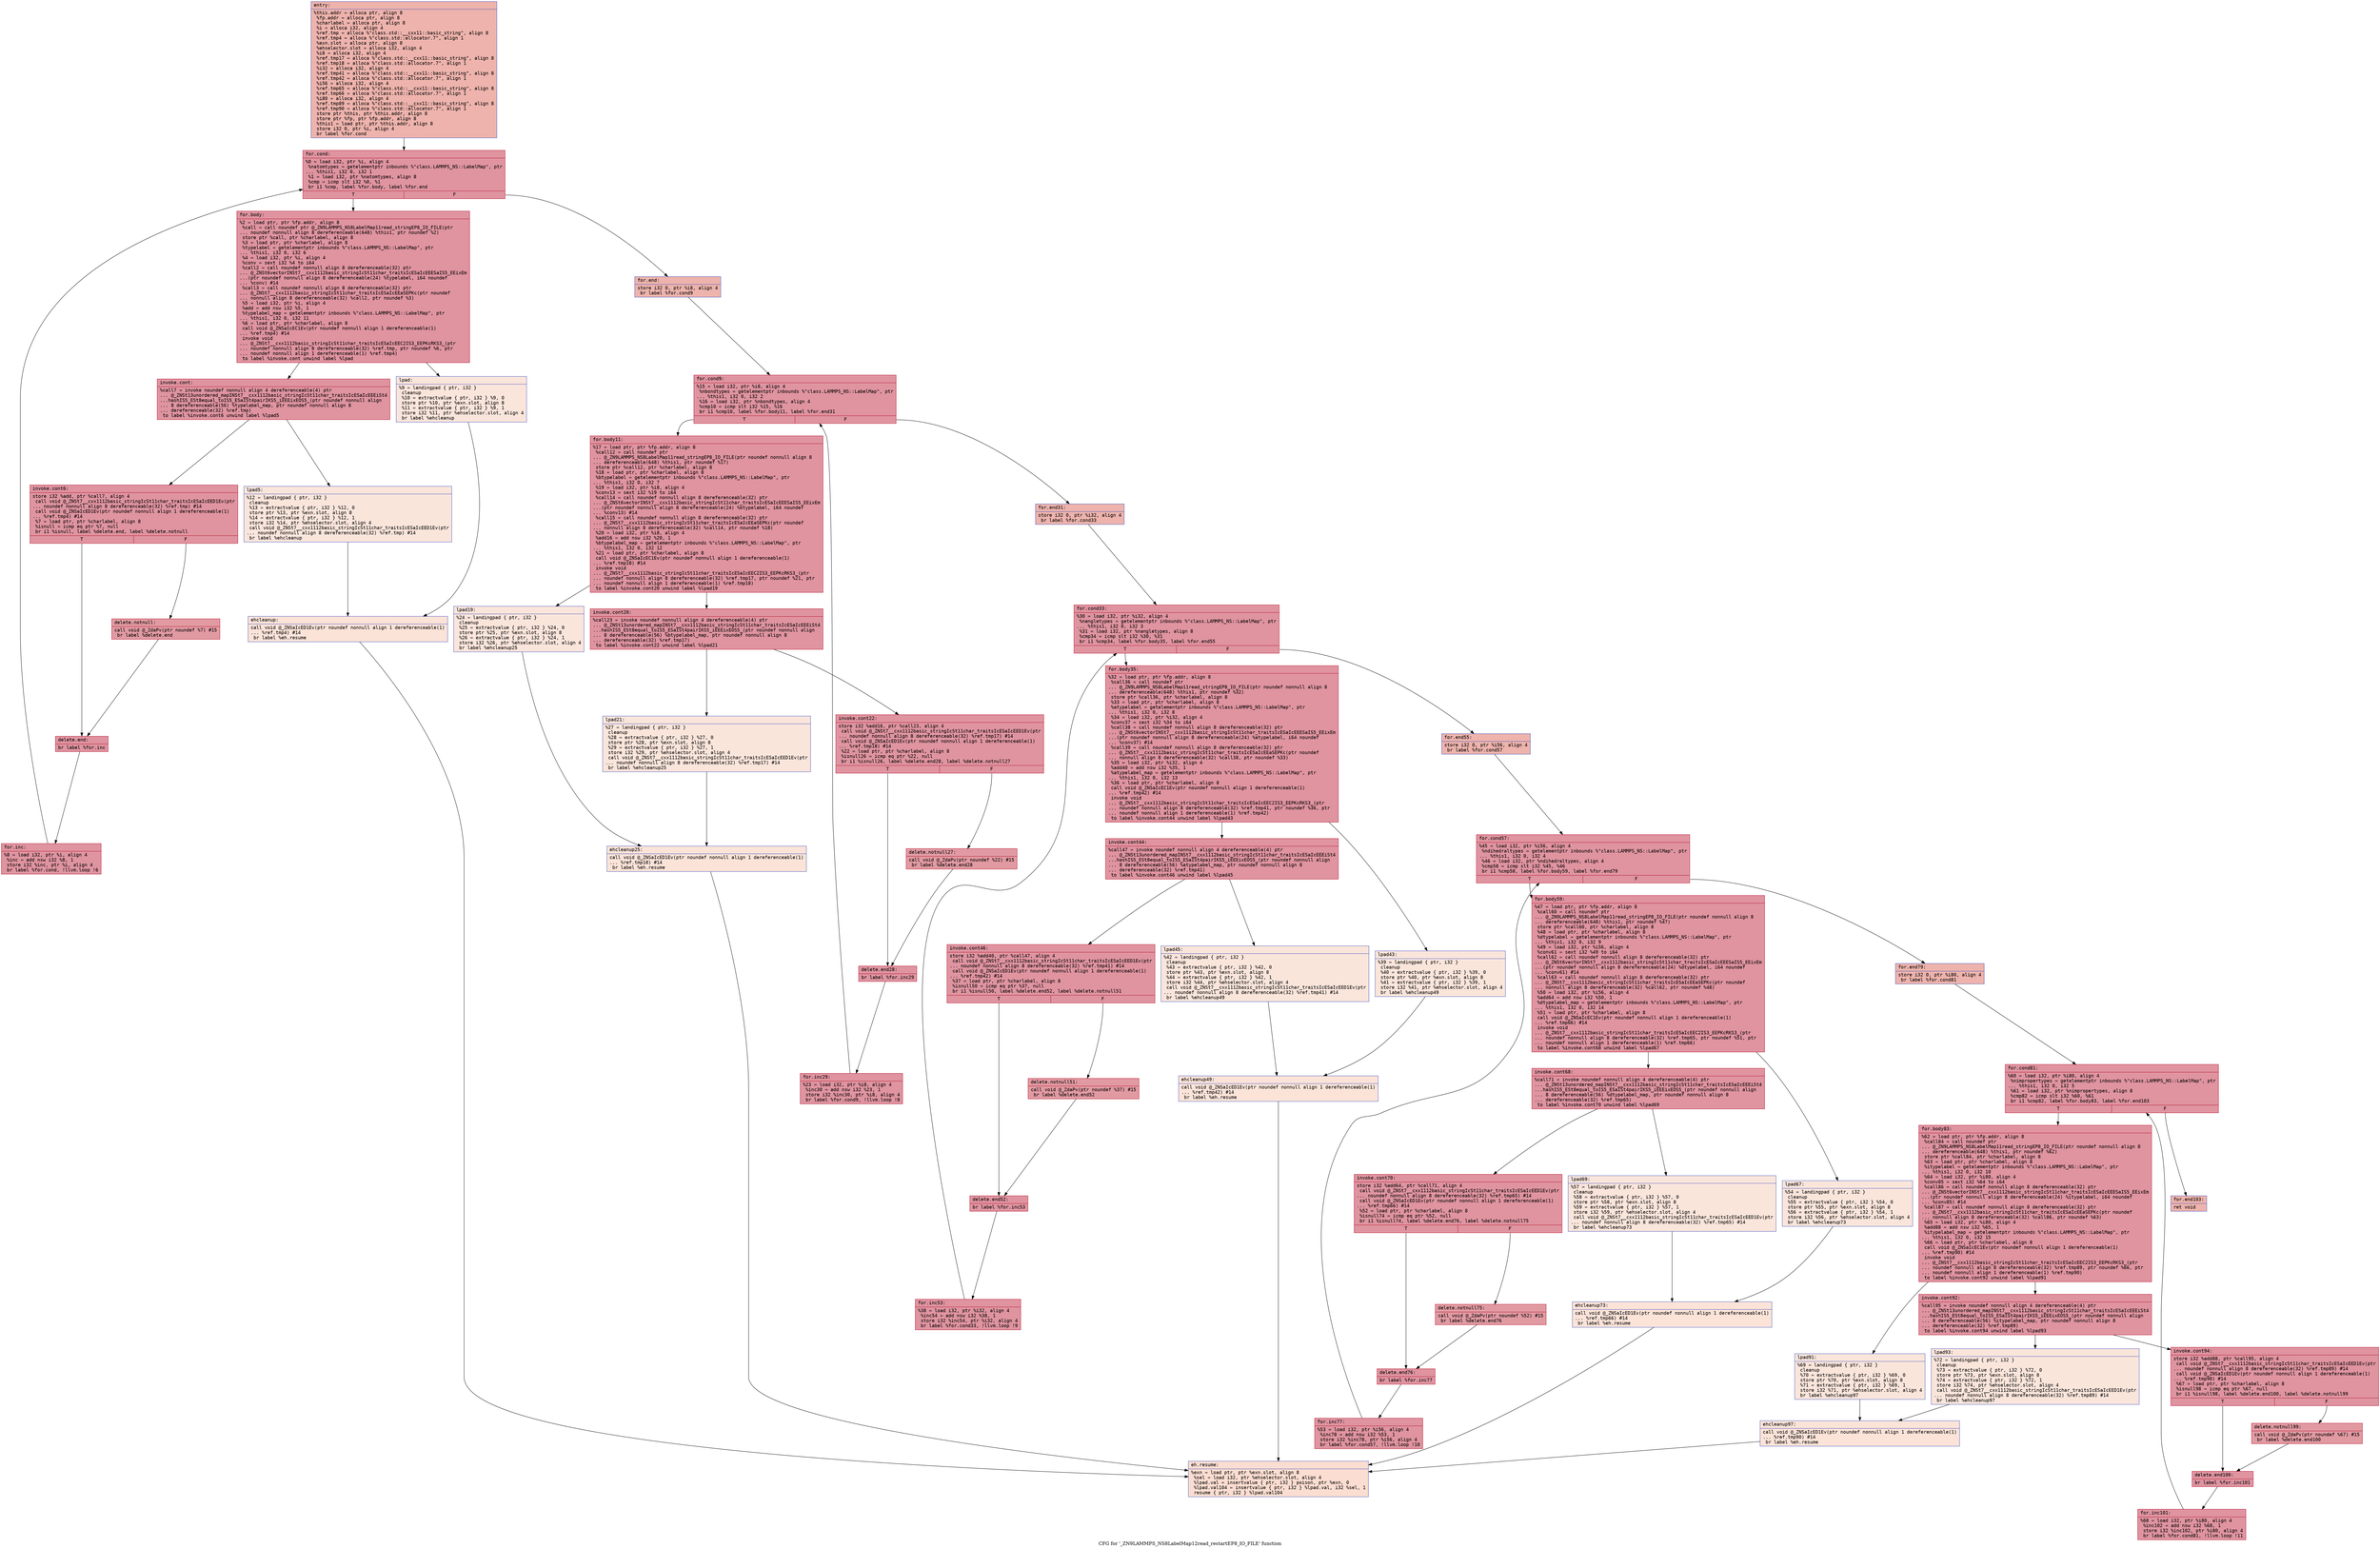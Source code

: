 digraph "CFG for '_ZN9LAMMPS_NS8LabelMap12read_restartEP8_IO_FILE' function" {
	label="CFG for '_ZN9LAMMPS_NS8LabelMap12read_restartEP8_IO_FILE' function";

	Node0x55bfca0ffe70 [shape=record,color="#3d50c3ff", style=filled, fillcolor="#d6524470" fontname="Courier",label="{entry:\l|  %this.addr = alloca ptr, align 8\l  %fp.addr = alloca ptr, align 8\l  %charlabel = alloca ptr, align 8\l  %i = alloca i32, align 4\l  %ref.tmp = alloca %\"class.std::__cxx11::basic_string\", align 8\l  %ref.tmp4 = alloca %\"class.std::allocator.7\", align 1\l  %exn.slot = alloca ptr, align 8\l  %ehselector.slot = alloca i32, align 4\l  %i8 = alloca i32, align 4\l  %ref.tmp17 = alloca %\"class.std::__cxx11::basic_string\", align 8\l  %ref.tmp18 = alloca %\"class.std::allocator.7\", align 1\l  %i32 = alloca i32, align 4\l  %ref.tmp41 = alloca %\"class.std::__cxx11::basic_string\", align 8\l  %ref.tmp42 = alloca %\"class.std::allocator.7\", align 1\l  %i56 = alloca i32, align 4\l  %ref.tmp65 = alloca %\"class.std::__cxx11::basic_string\", align 8\l  %ref.tmp66 = alloca %\"class.std::allocator.7\", align 1\l  %i80 = alloca i32, align 4\l  %ref.tmp89 = alloca %\"class.std::__cxx11::basic_string\", align 8\l  %ref.tmp90 = alloca %\"class.std::allocator.7\", align 1\l  store ptr %this, ptr %this.addr, align 8\l  store ptr %fp, ptr %fp.addr, align 8\l  %this1 = load ptr, ptr %this.addr, align 8\l  store i32 0, ptr %i, align 4\l  br label %for.cond\l}"];
	Node0x55bfca0ffe70 -> Node0x55bfca100fe0[tooltip="entry -> for.cond\nProbability 100.00%" ];
	Node0x55bfca100fe0 [shape=record,color="#b70d28ff", style=filled, fillcolor="#b70d2870" fontname="Courier",label="{for.cond:\l|  %0 = load i32, ptr %i, align 4\l  %natomtypes = getelementptr inbounds %\"class.LAMMPS_NS::LabelMap\", ptr\l... %this1, i32 0, i32 1\l  %1 = load i32, ptr %natomtypes, align 8\l  %cmp = icmp slt i32 %0, %1\l  br i1 %cmp, label %for.body, label %for.end\l|{<s0>T|<s1>F}}"];
	Node0x55bfca100fe0:s0 -> Node0x55bfca1015a0[tooltip="for.cond -> for.body\nProbability 96.88%" ];
	Node0x55bfca100fe0:s1 -> Node0x55bfca101620[tooltip="for.cond -> for.end\nProbability 3.12%" ];
	Node0x55bfca1015a0 [shape=record,color="#b70d28ff", style=filled, fillcolor="#b70d2870" fontname="Courier",label="{for.body:\l|  %2 = load ptr, ptr %fp.addr, align 8\l  %call = call noundef ptr @_ZN9LAMMPS_NS8LabelMap11read_stringEP8_IO_FILE(ptr\l... noundef nonnull align 8 dereferenceable(648) %this1, ptr noundef %2)\l  store ptr %call, ptr %charlabel, align 8\l  %3 = load ptr, ptr %charlabel, align 8\l  %typelabel = getelementptr inbounds %\"class.LAMMPS_NS::LabelMap\", ptr\l... %this1, i32 0, i32 6\l  %4 = load i32, ptr %i, align 4\l  %conv = sext i32 %4 to i64\l  %call2 = call noundef nonnull align 8 dereferenceable(32) ptr\l... @_ZNSt6vectorINSt7__cxx1112basic_stringIcSt11char_traitsIcESaIcEEESaIS5_EEixEm\l...(ptr noundef nonnull align 8 dereferenceable(24) %typelabel, i64 noundef\l... %conv) #14\l  %call3 = call noundef nonnull align 8 dereferenceable(32) ptr\l... @_ZNSt7__cxx1112basic_stringIcSt11char_traitsIcESaIcEEaSEPKc(ptr noundef\l... nonnull align 8 dereferenceable(32) %call2, ptr noundef %3)\l  %5 = load i32, ptr %i, align 4\l  %add = add nsw i32 %5, 1\l  %typelabel_map = getelementptr inbounds %\"class.LAMMPS_NS::LabelMap\", ptr\l... %this1, i32 0, i32 11\l  %6 = load ptr, ptr %charlabel, align 8\l  call void @_ZNSaIcEC1Ev(ptr noundef nonnull align 1 dereferenceable(1)\l... %ref.tmp4) #14\l  invoke void\l... @_ZNSt7__cxx1112basic_stringIcSt11char_traitsIcESaIcEEC2IS3_EEPKcRKS3_(ptr\l... noundef nonnull align 8 dereferenceable(32) %ref.tmp, ptr noundef %6, ptr\l... noundef nonnull align 1 dereferenceable(1) %ref.tmp4)\l          to label %invoke.cont unwind label %lpad\l}"];
	Node0x55bfca1015a0 -> Node0x55bfca110440[tooltip="for.body -> invoke.cont\nProbability 100.00%" ];
	Node0x55bfca1015a0 -> Node0x55bfca1104c0[tooltip="for.body -> lpad\nProbability 0.00%" ];
	Node0x55bfca110440 [shape=record,color="#b70d28ff", style=filled, fillcolor="#b70d2870" fontname="Courier",label="{invoke.cont:\l|  %call7 = invoke noundef nonnull align 4 dereferenceable(4) ptr\l... @_ZNSt13unordered_mapINSt7__cxx1112basic_stringIcSt11char_traitsIcESaIcEEEiSt4\l...hashIS5_ESt8equal_toIS5_ESaISt4pairIKS5_iEEEixEOS5_(ptr noundef nonnull align\l... 8 dereferenceable(56) %typelabel_map, ptr noundef nonnull align 8\l... dereferenceable(32) %ref.tmp)\l          to label %invoke.cont6 unwind label %lpad5\l}"];
	Node0x55bfca110440 -> Node0x55bfca1103f0[tooltip="invoke.cont -> invoke.cont6\nProbability 100.00%" ];
	Node0x55bfca110440 -> Node0x55bfca1107e0[tooltip="invoke.cont -> lpad5\nProbability 0.00%" ];
	Node0x55bfca1103f0 [shape=record,color="#b70d28ff", style=filled, fillcolor="#b70d2870" fontname="Courier",label="{invoke.cont6:\l|  store i32 %add, ptr %call7, align 4\l  call void @_ZNSt7__cxx1112basic_stringIcSt11char_traitsIcESaIcEED1Ev(ptr\l... noundef nonnull align 8 dereferenceable(32) %ref.tmp) #14\l  call void @_ZNSaIcED1Ev(ptr noundef nonnull align 1 dereferenceable(1)\l... %ref.tmp4) #14\l  %7 = load ptr, ptr %charlabel, align 8\l  %isnull = icmp eq ptr %7, null\l  br i1 %isnull, label %delete.end, label %delete.notnull\l|{<s0>T|<s1>F}}"];
	Node0x55bfca1103f0:s0 -> Node0x55bfca110eb0[tooltip="invoke.cont6 -> delete.end\nProbability 37.50%" ];
	Node0x55bfca1103f0:s1 -> Node0x55bfca110f30[tooltip="invoke.cont6 -> delete.notnull\nProbability 62.50%" ];
	Node0x55bfca110f30 [shape=record,color="#b70d28ff", style=filled, fillcolor="#bb1b2c70" fontname="Courier",label="{delete.notnull:\l|  call void @_ZdaPv(ptr noundef %7) #15\l  br label %delete.end\l}"];
	Node0x55bfca110f30 -> Node0x55bfca110eb0[tooltip="delete.notnull -> delete.end\nProbability 100.00%" ];
	Node0x55bfca110eb0 [shape=record,color="#b70d28ff", style=filled, fillcolor="#b70d2870" fontname="Courier",label="{delete.end:\l|  br label %for.inc\l}"];
	Node0x55bfca110eb0 -> Node0x55bfca111260[tooltip="delete.end -> for.inc\nProbability 100.00%" ];
	Node0x55bfca111260 [shape=record,color="#b70d28ff", style=filled, fillcolor="#b70d2870" fontname="Courier",label="{for.inc:\l|  %8 = load i32, ptr %i, align 4\l  %inc = add nsw i32 %8, 1\l  store i32 %inc, ptr %i, align 4\l  br label %for.cond, !llvm.loop !6\l}"];
	Node0x55bfca111260 -> Node0x55bfca100fe0[tooltip="for.inc -> for.cond\nProbability 100.00%" ];
	Node0x55bfca1104c0 [shape=record,color="#3d50c3ff", style=filled, fillcolor="#f4c5ad70" fontname="Courier",label="{lpad:\l|  %9 = landingpad \{ ptr, i32 \}\l          cleanup\l  %10 = extractvalue \{ ptr, i32 \} %9, 0\l  store ptr %10, ptr %exn.slot, align 8\l  %11 = extractvalue \{ ptr, i32 \} %9, 1\l  store i32 %11, ptr %ehselector.slot, align 4\l  br label %ehcleanup\l}"];
	Node0x55bfca1104c0 -> Node0x55bfca111920[tooltip="lpad -> ehcleanup\nProbability 100.00%" ];
	Node0x55bfca1107e0 [shape=record,color="#3d50c3ff", style=filled, fillcolor="#f4c5ad70" fontname="Courier",label="{lpad5:\l|  %12 = landingpad \{ ptr, i32 \}\l          cleanup\l  %13 = extractvalue \{ ptr, i32 \} %12, 0\l  store ptr %13, ptr %exn.slot, align 8\l  %14 = extractvalue \{ ptr, i32 \} %12, 1\l  store i32 %14, ptr %ehselector.slot, align 4\l  call void @_ZNSt7__cxx1112basic_stringIcSt11char_traitsIcESaIcEED1Ev(ptr\l... noundef nonnull align 8 dereferenceable(32) %ref.tmp) #14\l  br label %ehcleanup\l}"];
	Node0x55bfca1107e0 -> Node0x55bfca111920[tooltip="lpad5 -> ehcleanup\nProbability 100.00%" ];
	Node0x55bfca111920 [shape=record,color="#3d50c3ff", style=filled, fillcolor="#f6bfa670" fontname="Courier",label="{ehcleanup:\l|  call void @_ZNSaIcED1Ev(ptr noundef nonnull align 1 dereferenceable(1)\l... %ref.tmp4) #14\l  br label %eh.resume\l}"];
	Node0x55bfca111920 -> Node0x55bfca111f40[tooltip="ehcleanup -> eh.resume\nProbability 100.00%" ];
	Node0x55bfca101620 [shape=record,color="#3d50c3ff", style=filled, fillcolor="#d6524470" fontname="Courier",label="{for.end:\l|  store i32 0, ptr %i8, align 4\l  br label %for.cond9\l}"];
	Node0x55bfca101620 -> Node0x55bfca1120a0[tooltip="for.end -> for.cond9\nProbability 100.00%" ];
	Node0x55bfca1120a0 [shape=record,color="#b70d28ff", style=filled, fillcolor="#b70d2870" fontname="Courier",label="{for.cond9:\l|  %15 = load i32, ptr %i8, align 4\l  %nbondtypes = getelementptr inbounds %\"class.LAMMPS_NS::LabelMap\", ptr\l... %this1, i32 0, i32 2\l  %16 = load i32, ptr %nbondtypes, align 4\l  %cmp10 = icmp slt i32 %15, %16\l  br i1 %cmp10, label %for.body11, label %for.end31\l|{<s0>T|<s1>F}}"];
	Node0x55bfca1120a0:s0 -> Node0x55bfca112740[tooltip="for.cond9 -> for.body11\nProbability 96.88%" ];
	Node0x55bfca1120a0:s1 -> Node0x55bfca112790[tooltip="for.cond9 -> for.end31\nProbability 3.12%" ];
	Node0x55bfca112740 [shape=record,color="#b70d28ff", style=filled, fillcolor="#b70d2870" fontname="Courier",label="{for.body11:\l|  %17 = load ptr, ptr %fp.addr, align 8\l  %call12 = call noundef ptr\l... @_ZN9LAMMPS_NS8LabelMap11read_stringEP8_IO_FILE(ptr noundef nonnull align 8\l... dereferenceable(648) %this1, ptr noundef %17)\l  store ptr %call12, ptr %charlabel, align 8\l  %18 = load ptr, ptr %charlabel, align 8\l  %btypelabel = getelementptr inbounds %\"class.LAMMPS_NS::LabelMap\", ptr\l... %this1, i32 0, i32 7\l  %19 = load i32, ptr %i8, align 4\l  %conv13 = sext i32 %19 to i64\l  %call14 = call noundef nonnull align 8 dereferenceable(32) ptr\l... @_ZNSt6vectorINSt7__cxx1112basic_stringIcSt11char_traitsIcESaIcEEESaIS5_EEixEm\l...(ptr noundef nonnull align 8 dereferenceable(24) %btypelabel, i64 noundef\l... %conv13) #14\l  %call15 = call noundef nonnull align 8 dereferenceable(32) ptr\l... @_ZNSt7__cxx1112basic_stringIcSt11char_traitsIcESaIcEEaSEPKc(ptr noundef\l... nonnull align 8 dereferenceable(32) %call14, ptr noundef %18)\l  %20 = load i32, ptr %i8, align 4\l  %add16 = add nsw i32 %20, 1\l  %btypelabel_map = getelementptr inbounds %\"class.LAMMPS_NS::LabelMap\", ptr\l... %this1, i32 0, i32 12\l  %21 = load ptr, ptr %charlabel, align 8\l  call void @_ZNSaIcEC1Ev(ptr noundef nonnull align 1 dereferenceable(1)\l... %ref.tmp18) #14\l  invoke void\l... @_ZNSt7__cxx1112basic_stringIcSt11char_traitsIcESaIcEEC2IS3_EEPKcRKS3_(ptr\l... noundef nonnull align 8 dereferenceable(32) %ref.tmp17, ptr noundef %21, ptr\l... noundef nonnull align 1 dereferenceable(1) %ref.tmp18)\l          to label %invoke.cont20 unwind label %lpad19\l}"];
	Node0x55bfca112740 -> Node0x55bfca113510[tooltip="for.body11 -> invoke.cont20\nProbability 100.00%" ];
	Node0x55bfca112740 -> Node0x55bfca113590[tooltip="for.body11 -> lpad19\nProbability 0.00%" ];
	Node0x55bfca113510 [shape=record,color="#b70d28ff", style=filled, fillcolor="#b70d2870" fontname="Courier",label="{invoke.cont20:\l|  %call23 = invoke noundef nonnull align 4 dereferenceable(4) ptr\l... @_ZNSt13unordered_mapINSt7__cxx1112basic_stringIcSt11char_traitsIcESaIcEEEiSt4\l...hashIS5_ESt8equal_toIS5_ESaISt4pairIKS5_iEEEixEOS5_(ptr noundef nonnull align\l... 8 dereferenceable(56) %btypelabel_map, ptr noundef nonnull align 8\l... dereferenceable(32) %ref.tmp17)\l          to label %invoke.cont22 unwind label %lpad21\l}"];
	Node0x55bfca113510 -> Node0x55bfca1134c0[tooltip="invoke.cont20 -> invoke.cont22\nProbability 100.00%" ];
	Node0x55bfca113510 -> Node0x55bfca113850[tooltip="invoke.cont20 -> lpad21\nProbability 0.00%" ];
	Node0x55bfca1134c0 [shape=record,color="#b70d28ff", style=filled, fillcolor="#b70d2870" fontname="Courier",label="{invoke.cont22:\l|  store i32 %add16, ptr %call23, align 4\l  call void @_ZNSt7__cxx1112basic_stringIcSt11char_traitsIcESaIcEED1Ev(ptr\l... noundef nonnull align 8 dereferenceable(32) %ref.tmp17) #14\l  call void @_ZNSaIcED1Ev(ptr noundef nonnull align 1 dereferenceable(1)\l... %ref.tmp18) #14\l  %22 = load ptr, ptr %charlabel, align 8\l  %isnull26 = icmp eq ptr %22, null\l  br i1 %isnull26, label %delete.end28, label %delete.notnull27\l|{<s0>T|<s1>F}}"];
	Node0x55bfca1134c0:s0 -> Node0x55bfca113e70[tooltip="invoke.cont22 -> delete.end28\nProbability 37.50%" ];
	Node0x55bfca1134c0:s1 -> Node0x55bfca113f20[tooltip="invoke.cont22 -> delete.notnull27\nProbability 62.50%" ];
	Node0x55bfca113f20 [shape=record,color="#b70d28ff", style=filled, fillcolor="#bb1b2c70" fontname="Courier",label="{delete.notnull27:\l|  call void @_ZdaPv(ptr noundef %22) #15\l  br label %delete.end28\l}"];
	Node0x55bfca113f20 -> Node0x55bfca113e70[tooltip="delete.notnull27 -> delete.end28\nProbability 100.00%" ];
	Node0x55bfca113e70 [shape=record,color="#b70d28ff", style=filled, fillcolor="#b70d2870" fontname="Courier",label="{delete.end28:\l|  br label %for.inc29\l}"];
	Node0x55bfca113e70 -> Node0x55bfca114260[tooltip="delete.end28 -> for.inc29\nProbability 100.00%" ];
	Node0x55bfca114260 [shape=record,color="#b70d28ff", style=filled, fillcolor="#b70d2870" fontname="Courier",label="{for.inc29:\l|  %23 = load i32, ptr %i8, align 4\l  %inc30 = add nsw i32 %23, 1\l  store i32 %inc30, ptr %i8, align 4\l  br label %for.cond9, !llvm.loop !8\l}"];
	Node0x55bfca114260 -> Node0x55bfca1120a0[tooltip="for.inc29 -> for.cond9\nProbability 100.00%" ];
	Node0x55bfca113590 [shape=record,color="#3d50c3ff", style=filled, fillcolor="#f4c5ad70" fontname="Courier",label="{lpad19:\l|  %24 = landingpad \{ ptr, i32 \}\l          cleanup\l  %25 = extractvalue \{ ptr, i32 \} %24, 0\l  store ptr %25, ptr %exn.slot, align 8\l  %26 = extractvalue \{ ptr, i32 \} %24, 1\l  store i32 %26, ptr %ehselector.slot, align 4\l  br label %ehcleanup25\l}"];
	Node0x55bfca113590 -> Node0x55bfca114800[tooltip="lpad19 -> ehcleanup25\nProbability 100.00%" ];
	Node0x55bfca113850 [shape=record,color="#3d50c3ff", style=filled, fillcolor="#f4c5ad70" fontname="Courier",label="{lpad21:\l|  %27 = landingpad \{ ptr, i32 \}\l          cleanup\l  %28 = extractvalue \{ ptr, i32 \} %27, 0\l  store ptr %28, ptr %exn.slot, align 8\l  %29 = extractvalue \{ ptr, i32 \} %27, 1\l  store i32 %29, ptr %ehselector.slot, align 4\l  call void @_ZNSt7__cxx1112basic_stringIcSt11char_traitsIcESaIcEED1Ev(ptr\l... noundef nonnull align 8 dereferenceable(32) %ref.tmp17) #14\l  br label %ehcleanup25\l}"];
	Node0x55bfca113850 -> Node0x55bfca114800[tooltip="lpad21 -> ehcleanup25\nProbability 100.00%" ];
	Node0x55bfca114800 [shape=record,color="#3d50c3ff", style=filled, fillcolor="#f6bfa670" fontname="Courier",label="{ehcleanup25:\l|  call void @_ZNSaIcED1Ev(ptr noundef nonnull align 1 dereferenceable(1)\l... %ref.tmp18) #14\l  br label %eh.resume\l}"];
	Node0x55bfca114800 -> Node0x55bfca111f40[tooltip="ehcleanup25 -> eh.resume\nProbability 100.00%" ];
	Node0x55bfca112790 [shape=record,color="#3d50c3ff", style=filled, fillcolor="#d6524470" fontname="Courier",label="{for.end31:\l|  store i32 0, ptr %i32, align 4\l  br label %for.cond33\l}"];
	Node0x55bfca112790 -> Node0x55bfca114f30[tooltip="for.end31 -> for.cond33\nProbability 100.00%" ];
	Node0x55bfca114f30 [shape=record,color="#b70d28ff", style=filled, fillcolor="#b70d2870" fontname="Courier",label="{for.cond33:\l|  %30 = load i32, ptr %i32, align 4\l  %nangletypes = getelementptr inbounds %\"class.LAMMPS_NS::LabelMap\", ptr\l... %this1, i32 0, i32 3\l  %31 = load i32, ptr %nangletypes, align 8\l  %cmp34 = icmp slt i32 %30, %31\l  br i1 %cmp34, label %for.body35, label %for.end55\l|{<s0>T|<s1>F}}"];
	Node0x55bfca114f30:s0 -> Node0x55bfca115270[tooltip="for.cond33 -> for.body35\nProbability 96.88%" ];
	Node0x55bfca114f30:s1 -> Node0x55bfca1152f0[tooltip="for.cond33 -> for.end55\nProbability 3.12%" ];
	Node0x55bfca115270 [shape=record,color="#b70d28ff", style=filled, fillcolor="#b70d2870" fontname="Courier",label="{for.body35:\l|  %32 = load ptr, ptr %fp.addr, align 8\l  %call36 = call noundef ptr\l... @_ZN9LAMMPS_NS8LabelMap11read_stringEP8_IO_FILE(ptr noundef nonnull align 8\l... dereferenceable(648) %this1, ptr noundef %32)\l  store ptr %call36, ptr %charlabel, align 8\l  %33 = load ptr, ptr %charlabel, align 8\l  %atypelabel = getelementptr inbounds %\"class.LAMMPS_NS::LabelMap\", ptr\l... %this1, i32 0, i32 8\l  %34 = load i32, ptr %i32, align 4\l  %conv37 = sext i32 %34 to i64\l  %call38 = call noundef nonnull align 8 dereferenceable(32) ptr\l... @_ZNSt6vectorINSt7__cxx1112basic_stringIcSt11char_traitsIcESaIcEEESaIS5_EEixEm\l...(ptr noundef nonnull align 8 dereferenceable(24) %atypelabel, i64 noundef\l... %conv37) #14\l  %call39 = call noundef nonnull align 8 dereferenceable(32) ptr\l... @_ZNSt7__cxx1112basic_stringIcSt11char_traitsIcESaIcEEaSEPKc(ptr noundef\l... nonnull align 8 dereferenceable(32) %call38, ptr noundef %33)\l  %35 = load i32, ptr %i32, align 4\l  %add40 = add nsw i32 %35, 1\l  %atypelabel_map = getelementptr inbounds %\"class.LAMMPS_NS::LabelMap\", ptr\l... %this1, i32 0, i32 13\l  %36 = load ptr, ptr %charlabel, align 8\l  call void @_ZNSaIcEC1Ev(ptr noundef nonnull align 1 dereferenceable(1)\l... %ref.tmp42) #14\l  invoke void\l... @_ZNSt7__cxx1112basic_stringIcSt11char_traitsIcESaIcEEC2IS3_EEPKcRKS3_(ptr\l... noundef nonnull align 8 dereferenceable(32) %ref.tmp41, ptr noundef %36, ptr\l... noundef nonnull align 1 dereferenceable(1) %ref.tmp42)\l          to label %invoke.cont44 unwind label %lpad43\l}"];
	Node0x55bfca115270 -> Node0x55bfca116010[tooltip="for.body35 -> invoke.cont44\nProbability 100.00%" ];
	Node0x55bfca115270 -> Node0x55bfca116090[tooltip="for.body35 -> lpad43\nProbability 0.00%" ];
	Node0x55bfca116010 [shape=record,color="#b70d28ff", style=filled, fillcolor="#b70d2870" fontname="Courier",label="{invoke.cont44:\l|  %call47 = invoke noundef nonnull align 4 dereferenceable(4) ptr\l... @_ZNSt13unordered_mapINSt7__cxx1112basic_stringIcSt11char_traitsIcESaIcEEEiSt4\l...hashIS5_ESt8equal_toIS5_ESaISt4pairIKS5_iEEEixEOS5_(ptr noundef nonnull align\l... 8 dereferenceable(56) %atypelabel_map, ptr noundef nonnull align 8\l... dereferenceable(32) %ref.tmp41)\l          to label %invoke.cont46 unwind label %lpad45\l}"];
	Node0x55bfca116010 -> Node0x55bfca115fc0[tooltip="invoke.cont44 -> invoke.cont46\nProbability 100.00%" ];
	Node0x55bfca116010 -> Node0x55bfca116350[tooltip="invoke.cont44 -> lpad45\nProbability 0.00%" ];
	Node0x55bfca115fc0 [shape=record,color="#b70d28ff", style=filled, fillcolor="#b70d2870" fontname="Courier",label="{invoke.cont46:\l|  store i32 %add40, ptr %call47, align 4\l  call void @_ZNSt7__cxx1112basic_stringIcSt11char_traitsIcESaIcEED1Ev(ptr\l... noundef nonnull align 8 dereferenceable(32) %ref.tmp41) #14\l  call void @_ZNSaIcED1Ev(ptr noundef nonnull align 1 dereferenceable(1)\l... %ref.tmp42) #14\l  %37 = load ptr, ptr %charlabel, align 8\l  %isnull50 = icmp eq ptr %37, null\l  br i1 %isnull50, label %delete.end52, label %delete.notnull51\l|{<s0>T|<s1>F}}"];
	Node0x55bfca115fc0:s0 -> Node0x55bfca116970[tooltip="invoke.cont46 -> delete.end52\nProbability 37.50%" ];
	Node0x55bfca115fc0:s1 -> Node0x55bfca116a20[tooltip="invoke.cont46 -> delete.notnull51\nProbability 62.50%" ];
	Node0x55bfca116a20 [shape=record,color="#b70d28ff", style=filled, fillcolor="#bb1b2c70" fontname="Courier",label="{delete.notnull51:\l|  call void @_ZdaPv(ptr noundef %37) #15\l  br label %delete.end52\l}"];
	Node0x55bfca116a20 -> Node0x55bfca116970[tooltip="delete.notnull51 -> delete.end52\nProbability 100.00%" ];
	Node0x55bfca116970 [shape=record,color="#b70d28ff", style=filled, fillcolor="#b70d2870" fontname="Courier",label="{delete.end52:\l|  br label %for.inc53\l}"];
	Node0x55bfca116970 -> Node0x55bfca116d60[tooltip="delete.end52 -> for.inc53\nProbability 100.00%" ];
	Node0x55bfca116d60 [shape=record,color="#b70d28ff", style=filled, fillcolor="#b70d2870" fontname="Courier",label="{for.inc53:\l|  %38 = load i32, ptr %i32, align 4\l  %inc54 = add nsw i32 %38, 1\l  store i32 %inc54, ptr %i32, align 4\l  br label %for.cond33, !llvm.loop !9\l}"];
	Node0x55bfca116d60 -> Node0x55bfca114f30[tooltip="for.inc53 -> for.cond33\nProbability 100.00%" ];
	Node0x55bfca116090 [shape=record,color="#3d50c3ff", style=filled, fillcolor="#f4c5ad70" fontname="Courier",label="{lpad43:\l|  %39 = landingpad \{ ptr, i32 \}\l          cleanup\l  %40 = extractvalue \{ ptr, i32 \} %39, 0\l  store ptr %40, ptr %exn.slot, align 8\l  %41 = extractvalue \{ ptr, i32 \} %39, 1\l  store i32 %41, ptr %ehselector.slot, align 4\l  br label %ehcleanup49\l}"];
	Node0x55bfca116090 -> Node0x55bfca117300[tooltip="lpad43 -> ehcleanup49\nProbability 100.00%" ];
	Node0x55bfca116350 [shape=record,color="#3d50c3ff", style=filled, fillcolor="#f4c5ad70" fontname="Courier",label="{lpad45:\l|  %42 = landingpad \{ ptr, i32 \}\l          cleanup\l  %43 = extractvalue \{ ptr, i32 \} %42, 0\l  store ptr %43, ptr %exn.slot, align 8\l  %44 = extractvalue \{ ptr, i32 \} %42, 1\l  store i32 %44, ptr %ehselector.slot, align 4\l  call void @_ZNSt7__cxx1112basic_stringIcSt11char_traitsIcESaIcEED1Ev(ptr\l... noundef nonnull align 8 dereferenceable(32) %ref.tmp41) #14\l  br label %ehcleanup49\l}"];
	Node0x55bfca116350 -> Node0x55bfca117300[tooltip="lpad45 -> ehcleanup49\nProbability 100.00%" ];
	Node0x55bfca117300 [shape=record,color="#3d50c3ff", style=filled, fillcolor="#f6bfa670" fontname="Courier",label="{ehcleanup49:\l|  call void @_ZNSaIcED1Ev(ptr noundef nonnull align 1 dereferenceable(1)\l... %ref.tmp42) #14\l  br label %eh.resume\l}"];
	Node0x55bfca117300 -> Node0x55bfca111f40[tooltip="ehcleanup49 -> eh.resume\nProbability 100.00%" ];
	Node0x55bfca1152f0 [shape=record,color="#3d50c3ff", style=filled, fillcolor="#d6524470" fontname="Courier",label="{for.end55:\l|  store i32 0, ptr %i56, align 4\l  br label %for.cond57\l}"];
	Node0x55bfca1152f0 -> Node0x55bfca117a30[tooltip="for.end55 -> for.cond57\nProbability 100.00%" ];
	Node0x55bfca117a30 [shape=record,color="#b70d28ff", style=filled, fillcolor="#b70d2870" fontname="Courier",label="{for.cond57:\l|  %45 = load i32, ptr %i56, align 4\l  %ndihedraltypes = getelementptr inbounds %\"class.LAMMPS_NS::LabelMap\", ptr\l... %this1, i32 0, i32 4\l  %46 = load i32, ptr %ndihedraltypes, align 4\l  %cmp58 = icmp slt i32 %45, %46\l  br i1 %cmp58, label %for.body59, label %for.end79\l|{<s0>T|<s1>F}}"];
	Node0x55bfca117a30:s0 -> Node0x55bfca112120[tooltip="for.cond57 -> for.body59\nProbability 96.88%" ];
	Node0x55bfca117a30:s1 -> Node0x55bfca1121a0[tooltip="for.cond57 -> for.end79\nProbability 3.12%" ];
	Node0x55bfca112120 [shape=record,color="#b70d28ff", style=filled, fillcolor="#b70d2870" fontname="Courier",label="{for.body59:\l|  %47 = load ptr, ptr %fp.addr, align 8\l  %call60 = call noundef ptr\l... @_ZN9LAMMPS_NS8LabelMap11read_stringEP8_IO_FILE(ptr noundef nonnull align 8\l... dereferenceable(648) %this1, ptr noundef %47)\l  store ptr %call60, ptr %charlabel, align 8\l  %48 = load ptr, ptr %charlabel, align 8\l  %dtypelabel = getelementptr inbounds %\"class.LAMMPS_NS::LabelMap\", ptr\l... %this1, i32 0, i32 9\l  %49 = load i32, ptr %i56, align 4\l  %conv61 = sext i32 %49 to i64\l  %call62 = call noundef nonnull align 8 dereferenceable(32) ptr\l... @_ZNSt6vectorINSt7__cxx1112basic_stringIcSt11char_traitsIcESaIcEEESaIS5_EEixEm\l...(ptr noundef nonnull align 8 dereferenceable(24) %dtypelabel, i64 noundef\l... %conv61) #14\l  %call63 = call noundef nonnull align 8 dereferenceable(32) ptr\l... @_ZNSt7__cxx1112basic_stringIcSt11char_traitsIcESaIcEEaSEPKc(ptr noundef\l... nonnull align 8 dereferenceable(32) %call62, ptr noundef %48)\l  %50 = load i32, ptr %i56, align 4\l  %add64 = add nsw i32 %50, 1\l  %dtypelabel_map = getelementptr inbounds %\"class.LAMMPS_NS::LabelMap\", ptr\l... %this1, i32 0, i32 14\l  %51 = load ptr, ptr %charlabel, align 8\l  call void @_ZNSaIcEC1Ev(ptr noundef nonnull align 1 dereferenceable(1)\l... %ref.tmp66) #14\l  invoke void\l... @_ZNSt7__cxx1112basic_stringIcSt11char_traitsIcESaIcEEC2IS3_EEPKcRKS3_(ptr\l... noundef nonnull align 8 dereferenceable(32) %ref.tmp65, ptr noundef %51, ptr\l... noundef nonnull align 1 dereferenceable(1) %ref.tmp66)\l          to label %invoke.cont68 unwind label %lpad67\l}"];
	Node0x55bfca112120 -> Node0x55bfca119930[tooltip="for.body59 -> invoke.cont68\nProbability 100.00%" ];
	Node0x55bfca112120 -> Node0x55bfca1199b0[tooltip="for.body59 -> lpad67\nProbability 0.00%" ];
	Node0x55bfca119930 [shape=record,color="#b70d28ff", style=filled, fillcolor="#b70d2870" fontname="Courier",label="{invoke.cont68:\l|  %call71 = invoke noundef nonnull align 4 dereferenceable(4) ptr\l... @_ZNSt13unordered_mapINSt7__cxx1112basic_stringIcSt11char_traitsIcESaIcEEEiSt4\l...hashIS5_ESt8equal_toIS5_ESaISt4pairIKS5_iEEEixEOS5_(ptr noundef nonnull align\l... 8 dereferenceable(56) %dtypelabel_map, ptr noundef nonnull align 8\l... dereferenceable(32) %ref.tmp65)\l          to label %invoke.cont70 unwind label %lpad69\l}"];
	Node0x55bfca119930 -> Node0x55bfca1198e0[tooltip="invoke.cont68 -> invoke.cont70\nProbability 100.00%" ];
	Node0x55bfca119930 -> Node0x55bfca119c70[tooltip="invoke.cont68 -> lpad69\nProbability 0.00%" ];
	Node0x55bfca1198e0 [shape=record,color="#b70d28ff", style=filled, fillcolor="#b70d2870" fontname="Courier",label="{invoke.cont70:\l|  store i32 %add64, ptr %call71, align 4\l  call void @_ZNSt7__cxx1112basic_stringIcSt11char_traitsIcESaIcEED1Ev(ptr\l... noundef nonnull align 8 dereferenceable(32) %ref.tmp65) #14\l  call void @_ZNSaIcED1Ev(ptr noundef nonnull align 1 dereferenceable(1)\l... %ref.tmp66) #14\l  %52 = load ptr, ptr %charlabel, align 8\l  %isnull74 = icmp eq ptr %52, null\l  br i1 %isnull74, label %delete.end76, label %delete.notnull75\l|{<s0>T|<s1>F}}"];
	Node0x55bfca1198e0:s0 -> Node0x55bfca11a290[tooltip="invoke.cont70 -> delete.end76\nProbability 37.50%" ];
	Node0x55bfca1198e0:s1 -> Node0x55bfca11a340[tooltip="invoke.cont70 -> delete.notnull75\nProbability 62.50%" ];
	Node0x55bfca11a340 [shape=record,color="#b70d28ff", style=filled, fillcolor="#bb1b2c70" fontname="Courier",label="{delete.notnull75:\l|  call void @_ZdaPv(ptr noundef %52) #15\l  br label %delete.end76\l}"];
	Node0x55bfca11a340 -> Node0x55bfca11a290[tooltip="delete.notnull75 -> delete.end76\nProbability 100.00%" ];
	Node0x55bfca11a290 [shape=record,color="#b70d28ff", style=filled, fillcolor="#b70d2870" fontname="Courier",label="{delete.end76:\l|  br label %for.inc77\l}"];
	Node0x55bfca11a290 -> Node0x55bfca11a680[tooltip="delete.end76 -> for.inc77\nProbability 100.00%" ];
	Node0x55bfca11a680 [shape=record,color="#b70d28ff", style=filled, fillcolor="#b70d2870" fontname="Courier",label="{for.inc77:\l|  %53 = load i32, ptr %i56, align 4\l  %inc78 = add nsw i32 %53, 1\l  store i32 %inc78, ptr %i56, align 4\l  br label %for.cond57, !llvm.loop !10\l}"];
	Node0x55bfca11a680 -> Node0x55bfca117a30[tooltip="for.inc77 -> for.cond57\nProbability 100.00%" ];
	Node0x55bfca1199b0 [shape=record,color="#3d50c3ff", style=filled, fillcolor="#f4c5ad70" fontname="Courier",label="{lpad67:\l|  %54 = landingpad \{ ptr, i32 \}\l          cleanup\l  %55 = extractvalue \{ ptr, i32 \} %54, 0\l  store ptr %55, ptr %exn.slot, align 8\l  %56 = extractvalue \{ ptr, i32 \} %54, 1\l  store i32 %56, ptr %ehselector.slot, align 4\l  br label %ehcleanup73\l}"];
	Node0x55bfca1199b0 -> Node0x55bfca11ac20[tooltip="lpad67 -> ehcleanup73\nProbability 100.00%" ];
	Node0x55bfca119c70 [shape=record,color="#3d50c3ff", style=filled, fillcolor="#f4c5ad70" fontname="Courier",label="{lpad69:\l|  %57 = landingpad \{ ptr, i32 \}\l          cleanup\l  %58 = extractvalue \{ ptr, i32 \} %57, 0\l  store ptr %58, ptr %exn.slot, align 8\l  %59 = extractvalue \{ ptr, i32 \} %57, 1\l  store i32 %59, ptr %ehselector.slot, align 4\l  call void @_ZNSt7__cxx1112basic_stringIcSt11char_traitsIcESaIcEED1Ev(ptr\l... noundef nonnull align 8 dereferenceable(32) %ref.tmp65) #14\l  br label %ehcleanup73\l}"];
	Node0x55bfca119c70 -> Node0x55bfca11ac20[tooltip="lpad69 -> ehcleanup73\nProbability 100.00%" ];
	Node0x55bfca11ac20 [shape=record,color="#3d50c3ff", style=filled, fillcolor="#f6bfa670" fontname="Courier",label="{ehcleanup73:\l|  call void @_ZNSaIcED1Ev(ptr noundef nonnull align 1 dereferenceable(1)\l... %ref.tmp66) #14\l  br label %eh.resume\l}"];
	Node0x55bfca11ac20 -> Node0x55bfca111f40[tooltip="ehcleanup73 -> eh.resume\nProbability 100.00%" ];
	Node0x55bfca1121a0 [shape=record,color="#3d50c3ff", style=filled, fillcolor="#d6524470" fontname="Courier",label="{for.end79:\l|  store i32 0, ptr %i80, align 4\l  br label %for.cond81\l}"];
	Node0x55bfca1121a0 -> Node0x55bfca11b350[tooltip="for.end79 -> for.cond81\nProbability 100.00%" ];
	Node0x55bfca11b350 [shape=record,color="#b70d28ff", style=filled, fillcolor="#b70d2870" fontname="Courier",label="{for.cond81:\l|  %60 = load i32, ptr %i80, align 4\l  %nimpropertypes = getelementptr inbounds %\"class.LAMMPS_NS::LabelMap\", ptr\l... %this1, i32 0, i32 5\l  %61 = load i32, ptr %nimpropertypes, align 8\l  %cmp82 = icmp slt i32 %60, %61\l  br i1 %cmp82, label %for.body83, label %for.end103\l|{<s0>T|<s1>F}}"];
	Node0x55bfca11b350:s0 -> Node0x55bfca11b690[tooltip="for.cond81 -> for.body83\nProbability 96.88%" ];
	Node0x55bfca11b350:s1 -> Node0x55bfca11b710[tooltip="for.cond81 -> for.end103\nProbability 3.12%" ];
	Node0x55bfca11b690 [shape=record,color="#b70d28ff", style=filled, fillcolor="#b70d2870" fontname="Courier",label="{for.body83:\l|  %62 = load ptr, ptr %fp.addr, align 8\l  %call84 = call noundef ptr\l... @_ZN9LAMMPS_NS8LabelMap11read_stringEP8_IO_FILE(ptr noundef nonnull align 8\l... dereferenceable(648) %this1, ptr noundef %62)\l  store ptr %call84, ptr %charlabel, align 8\l  %63 = load ptr, ptr %charlabel, align 8\l  %itypelabel = getelementptr inbounds %\"class.LAMMPS_NS::LabelMap\", ptr\l... %this1, i32 0, i32 10\l  %64 = load i32, ptr %i80, align 4\l  %conv85 = sext i32 %64 to i64\l  %call86 = call noundef nonnull align 8 dereferenceable(32) ptr\l... @_ZNSt6vectorINSt7__cxx1112basic_stringIcSt11char_traitsIcESaIcEEESaIS5_EEixEm\l...(ptr noundef nonnull align 8 dereferenceable(24) %itypelabel, i64 noundef\l... %conv85) #14\l  %call87 = call noundef nonnull align 8 dereferenceable(32) ptr\l... @_ZNSt7__cxx1112basic_stringIcSt11char_traitsIcESaIcEEaSEPKc(ptr noundef\l... nonnull align 8 dereferenceable(32) %call86, ptr noundef %63)\l  %65 = load i32, ptr %i80, align 4\l  %add88 = add nsw i32 %65, 1\l  %itypelabel_map = getelementptr inbounds %\"class.LAMMPS_NS::LabelMap\", ptr\l... %this1, i32 0, i32 15\l  %66 = load ptr, ptr %charlabel, align 8\l  call void @_ZNSaIcEC1Ev(ptr noundef nonnull align 1 dereferenceable(1)\l... %ref.tmp90) #14\l  invoke void\l... @_ZNSt7__cxx1112basic_stringIcSt11char_traitsIcESaIcEEC2IS3_EEPKcRKS3_(ptr\l... noundef nonnull align 8 dereferenceable(32) %ref.tmp89, ptr noundef %66, ptr\l... noundef nonnull align 1 dereferenceable(1) %ref.tmp90)\l          to label %invoke.cont92 unwind label %lpad91\l}"];
	Node0x55bfca11b690 -> Node0x55bfca11c430[tooltip="for.body83 -> invoke.cont92\nProbability 100.00%" ];
	Node0x55bfca11b690 -> Node0x55bfca11c4b0[tooltip="for.body83 -> lpad91\nProbability 0.00%" ];
	Node0x55bfca11c430 [shape=record,color="#b70d28ff", style=filled, fillcolor="#b70d2870" fontname="Courier",label="{invoke.cont92:\l|  %call95 = invoke noundef nonnull align 4 dereferenceable(4) ptr\l... @_ZNSt13unordered_mapINSt7__cxx1112basic_stringIcSt11char_traitsIcESaIcEEEiSt4\l...hashIS5_ESt8equal_toIS5_ESaISt4pairIKS5_iEEEixEOS5_(ptr noundef nonnull align\l... 8 dereferenceable(56) %itypelabel_map, ptr noundef nonnull align 8\l... dereferenceable(32) %ref.tmp89)\l          to label %invoke.cont94 unwind label %lpad93\l}"];
	Node0x55bfca11c430 -> Node0x55bfca11c3e0[tooltip="invoke.cont92 -> invoke.cont94\nProbability 100.00%" ];
	Node0x55bfca11c430 -> Node0x55bfca11c770[tooltip="invoke.cont92 -> lpad93\nProbability 0.00%" ];
	Node0x55bfca11c3e0 [shape=record,color="#b70d28ff", style=filled, fillcolor="#b70d2870" fontname="Courier",label="{invoke.cont94:\l|  store i32 %add88, ptr %call95, align 4\l  call void @_ZNSt7__cxx1112basic_stringIcSt11char_traitsIcESaIcEED1Ev(ptr\l... noundef nonnull align 8 dereferenceable(32) %ref.tmp89) #14\l  call void @_ZNSaIcED1Ev(ptr noundef nonnull align 1 dereferenceable(1)\l... %ref.tmp90) #14\l  %67 = load ptr, ptr %charlabel, align 8\l  %isnull98 = icmp eq ptr %67, null\l  br i1 %isnull98, label %delete.end100, label %delete.notnull99\l|{<s0>T|<s1>F}}"];
	Node0x55bfca11c3e0:s0 -> Node0x55bfca11cd90[tooltip="invoke.cont94 -> delete.end100\nProbability 37.50%" ];
	Node0x55bfca11c3e0:s1 -> Node0x55bfca11ce40[tooltip="invoke.cont94 -> delete.notnull99\nProbability 62.50%" ];
	Node0x55bfca11ce40 [shape=record,color="#b70d28ff", style=filled, fillcolor="#bb1b2c70" fontname="Courier",label="{delete.notnull99:\l|  call void @_ZdaPv(ptr noundef %67) #15\l  br label %delete.end100\l}"];
	Node0x55bfca11ce40 -> Node0x55bfca11cd90[tooltip="delete.notnull99 -> delete.end100\nProbability 100.00%" ];
	Node0x55bfca11cd90 [shape=record,color="#b70d28ff", style=filled, fillcolor="#b70d2870" fontname="Courier",label="{delete.end100:\l|  br label %for.inc101\l}"];
	Node0x55bfca11cd90 -> Node0x55bfca11d180[tooltip="delete.end100 -> for.inc101\nProbability 100.00%" ];
	Node0x55bfca11d180 [shape=record,color="#b70d28ff", style=filled, fillcolor="#b70d2870" fontname="Courier",label="{for.inc101:\l|  %68 = load i32, ptr %i80, align 4\l  %inc102 = add nsw i32 %68, 1\l  store i32 %inc102, ptr %i80, align 4\l  br label %for.cond81, !llvm.loop !11\l}"];
	Node0x55bfca11d180 -> Node0x55bfca11b350[tooltip="for.inc101 -> for.cond81\nProbability 100.00%" ];
	Node0x55bfca11c4b0 [shape=record,color="#3d50c3ff", style=filled, fillcolor="#f4c5ad70" fontname="Courier",label="{lpad91:\l|  %69 = landingpad \{ ptr, i32 \}\l          cleanup\l  %70 = extractvalue \{ ptr, i32 \} %69, 0\l  store ptr %70, ptr %exn.slot, align 8\l  %71 = extractvalue \{ ptr, i32 \} %69, 1\l  store i32 %71, ptr %ehselector.slot, align 4\l  br label %ehcleanup97\l}"];
	Node0x55bfca11c4b0 -> Node0x55bfca11d720[tooltip="lpad91 -> ehcleanup97\nProbability 100.00%" ];
	Node0x55bfca11c770 [shape=record,color="#3d50c3ff", style=filled, fillcolor="#f4c5ad70" fontname="Courier",label="{lpad93:\l|  %72 = landingpad \{ ptr, i32 \}\l          cleanup\l  %73 = extractvalue \{ ptr, i32 \} %72, 0\l  store ptr %73, ptr %exn.slot, align 8\l  %74 = extractvalue \{ ptr, i32 \} %72, 1\l  store i32 %74, ptr %ehselector.slot, align 4\l  call void @_ZNSt7__cxx1112basic_stringIcSt11char_traitsIcESaIcEED1Ev(ptr\l... noundef nonnull align 8 dereferenceable(32) %ref.tmp89) #14\l  br label %ehcleanup97\l}"];
	Node0x55bfca11c770 -> Node0x55bfca11d720[tooltip="lpad93 -> ehcleanup97\nProbability 100.00%" ];
	Node0x55bfca11d720 [shape=record,color="#3d50c3ff", style=filled, fillcolor="#f6bfa670" fontname="Courier",label="{ehcleanup97:\l|  call void @_ZNSaIcED1Ev(ptr noundef nonnull align 1 dereferenceable(1)\l... %ref.tmp90) #14\l  br label %eh.resume\l}"];
	Node0x55bfca11d720 -> Node0x55bfca111f40[tooltip="ehcleanup97 -> eh.resume\nProbability 100.00%" ];
	Node0x55bfca11b710 [shape=record,color="#3d50c3ff", style=filled, fillcolor="#d6524470" fontname="Courier",label="{for.end103:\l|  ret void\l}"];
	Node0x55bfca111f40 [shape=record,color="#3d50c3ff", style=filled, fillcolor="#f7b39670" fontname="Courier",label="{eh.resume:\l|  %exn = load ptr, ptr %exn.slot, align 8\l  %sel = load i32, ptr %ehselector.slot, align 4\l  %lpad.val = insertvalue \{ ptr, i32 \} poison, ptr %exn, 0\l  %lpad.val104 = insertvalue \{ ptr, i32 \} %lpad.val, i32 %sel, 1\l  resume \{ ptr, i32 \} %lpad.val104\l}"];
}
